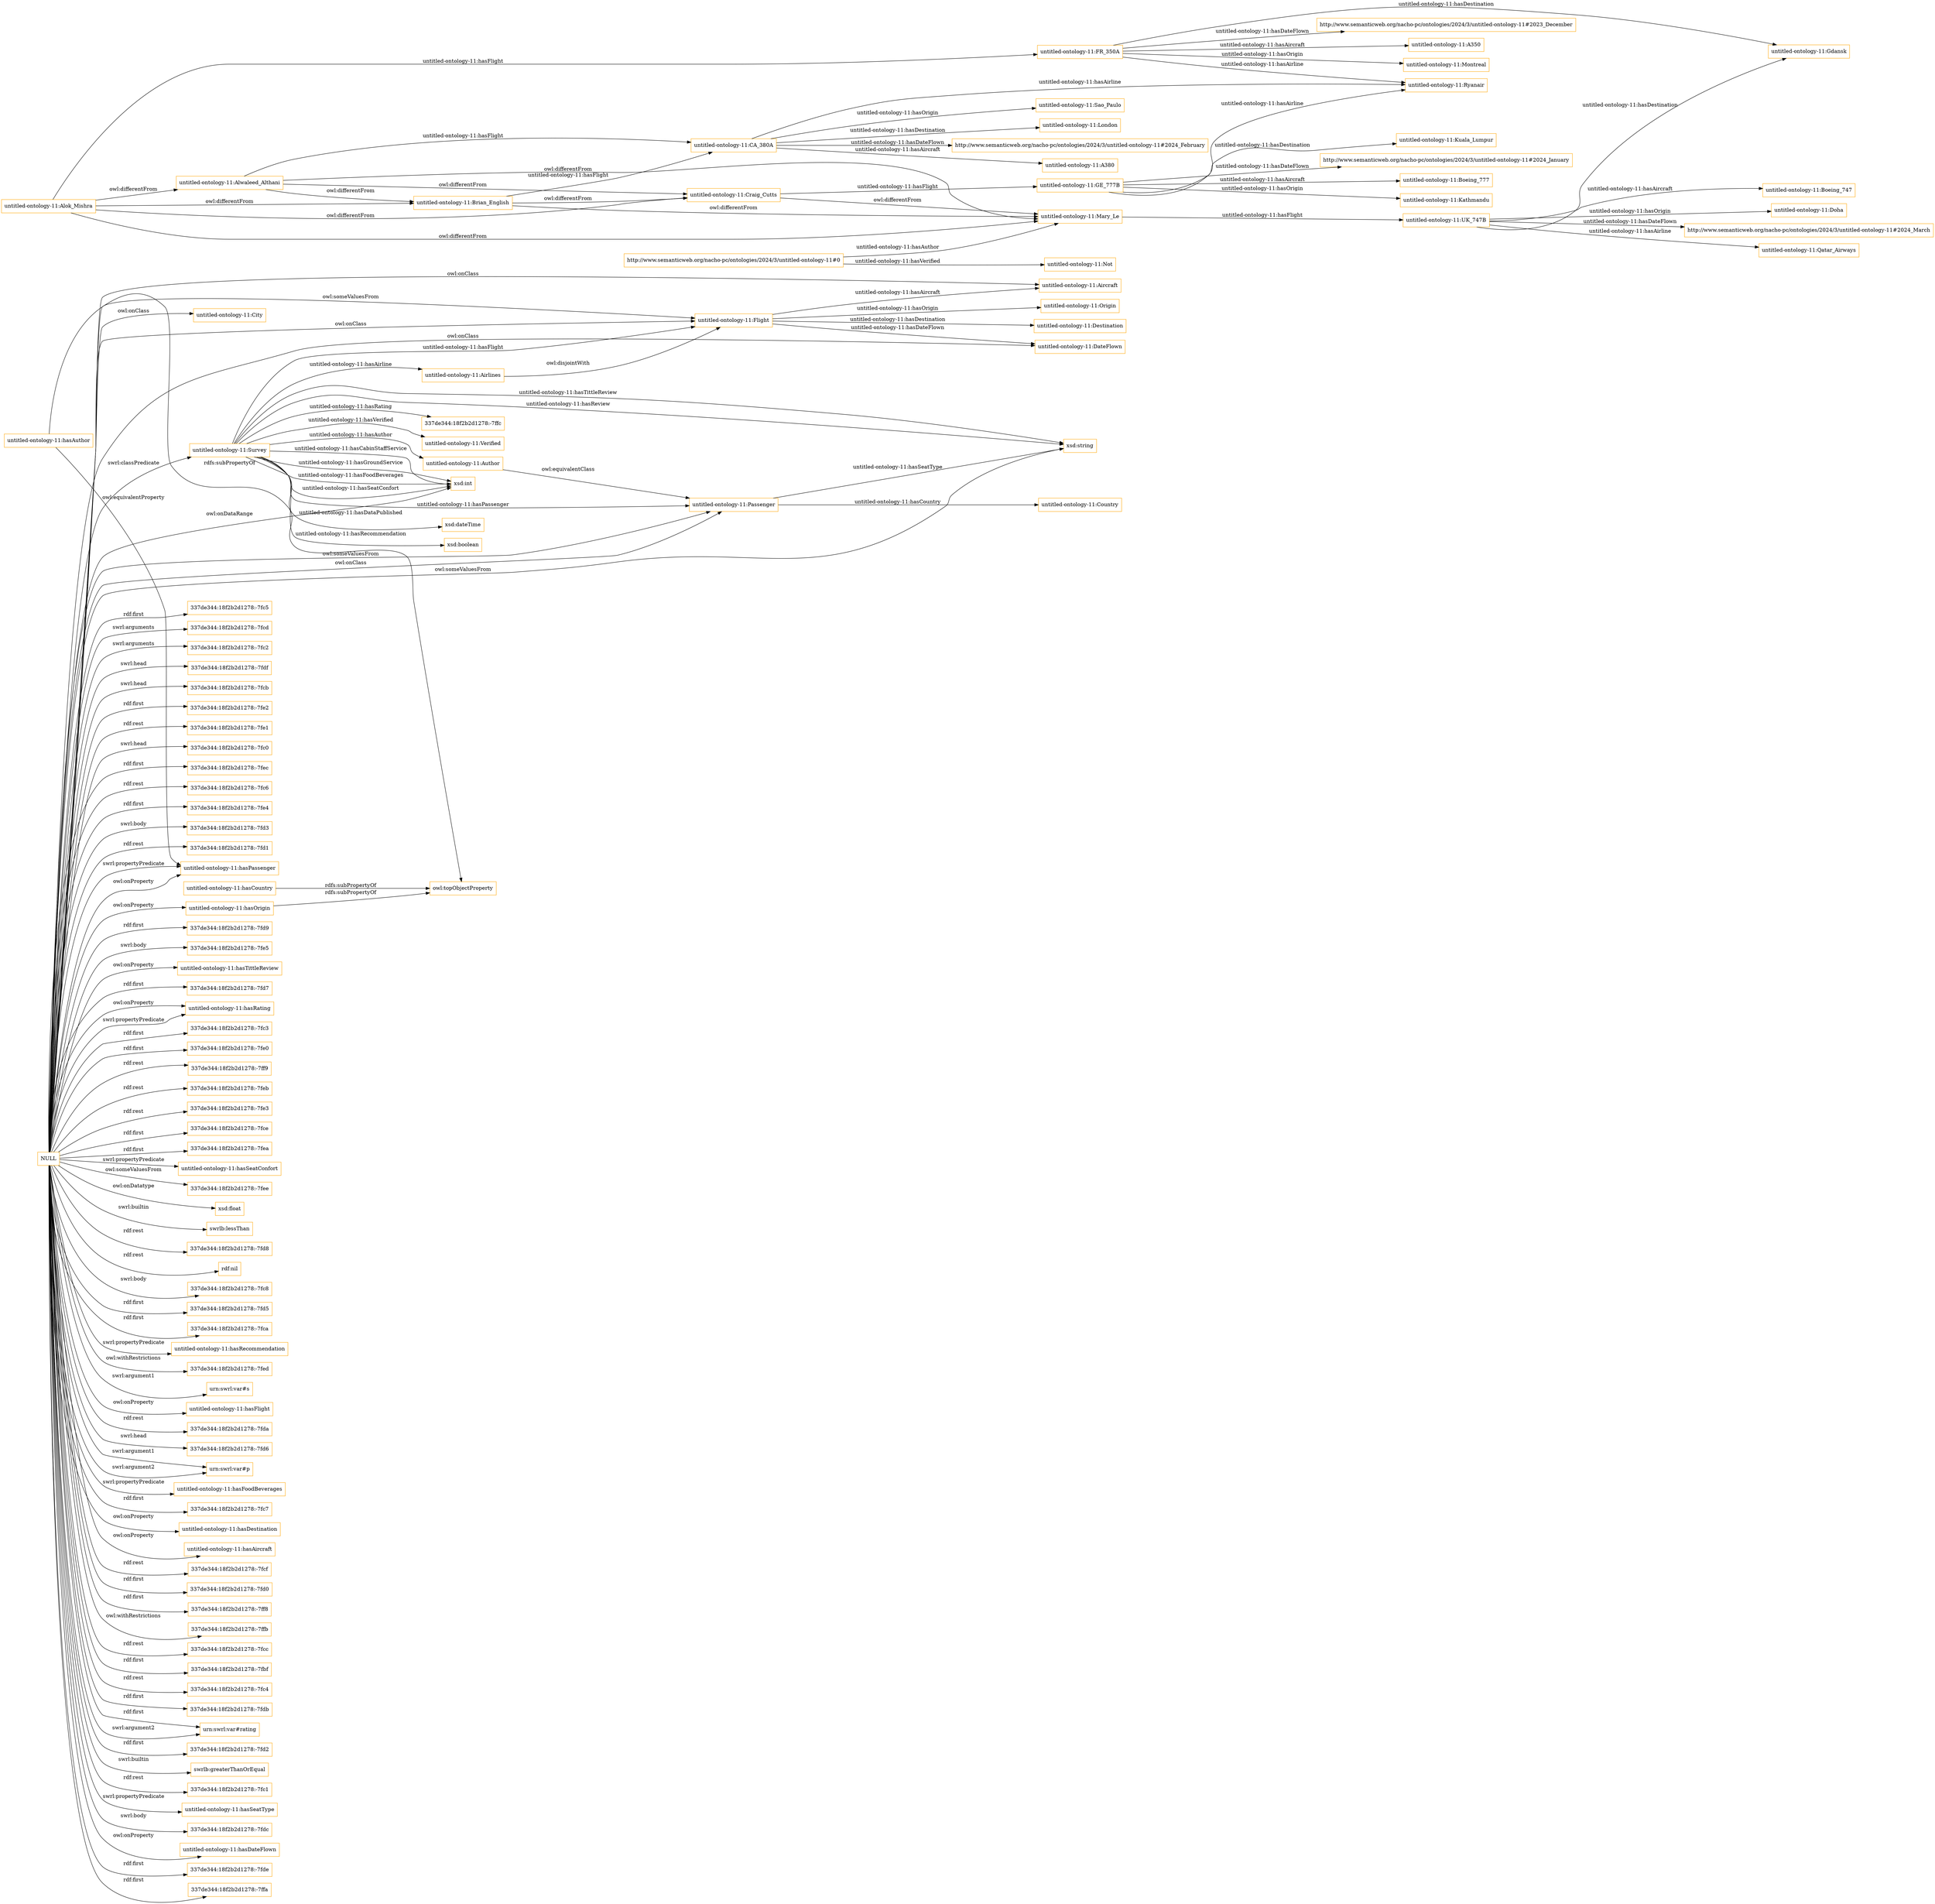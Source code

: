 digraph ar2dtool_diagram { 
rankdir=LR;
size="1501"
node [shape = rectangle, color="orange"]; "untitled-ontology-11:City" "untitled-ontology-11:Aircraft" "untitled-ontology-11:Flight" "untitled-ontology-11:DateFlown" "untitled-ontology-11:Author" "untitled-ontology-11:Destination" "untitled-ontology-11:Airlines" "untitled-ontology-11:Origin" "untitled-ontology-11:Survey" "untitled-ontology-11:Country" "untitled-ontology-11:Verified" "untitled-ontology-11:Passenger" ; /*classes style*/
	"NULL" -> "337de344:18f2b2d1278:-7fc5" [ label = "rdf:first" ];
	"NULL" -> "337de344:18f2b2d1278:-7fcd" [ label = "swrl:arguments" ];
	"NULL" -> "337de344:18f2b2d1278:-7fc2" [ label = "swrl:arguments" ];
	"NULL" -> "337de344:18f2b2d1278:-7fdf" [ label = "swrl:head" ];
	"NULL" -> "337de344:18f2b2d1278:-7fcb" [ label = "swrl:head" ];
	"NULL" -> "337de344:18f2b2d1278:-7fe2" [ label = "rdf:first" ];
	"NULL" -> "337de344:18f2b2d1278:-7fe1" [ label = "rdf:rest" ];
	"NULL" -> "untitled-ontology-11:DateFlown" [ label = "owl:onClass" ];
	"NULL" -> "337de344:18f2b2d1278:-7fc0" [ label = "swrl:head" ];
	"NULL" -> "337de344:18f2b2d1278:-7fec" [ label = "rdf:first" ];
	"NULL" -> "337de344:18f2b2d1278:-7fc6" [ label = "rdf:rest" ];
	"NULL" -> "337de344:18f2b2d1278:-7fe4" [ label = "rdf:first" ];
	"NULL" -> "337de344:18f2b2d1278:-7fd3" [ label = "swrl:body" ];
	"NULL" -> "untitled-ontology-11:hasPassenger" [ label = "owl:onProperty" ];
	"NULL" -> "337de344:18f2b2d1278:-7fe5" [ label = "swrl:body" ];
	"NULL" -> "untitled-ontology-11:hasTittleReview" [ label = "owl:onProperty" ];
	"NULL" -> "untitled-ontology-11:Passenger" [ label = "owl:someValuesFrom" ];
	"NULL" -> "337de344:18f2b2d1278:-7fd7" [ label = "rdf:first" ];
	"NULL" -> "untitled-ontology-11:hasRating" [ label = "owl:onProperty" ];
	"NULL" -> "337de344:18f2b2d1278:-7fc3" [ label = "rdf:first" ];
	"NULL" -> "337de344:18f2b2d1278:-7fe0" [ label = "rdf:first" ];
	"NULL" -> "337de344:18f2b2d1278:-7ff9" [ label = "rdf:rest" ];
	"NULL" -> "337de344:18f2b2d1278:-7feb" [ label = "rdf:rest" ];
	"NULL" -> "untitled-ontology-11:City" [ label = "owl:onClass" ];
	"NULL" -> "337de344:18f2b2d1278:-7fe3" [ label = "rdf:rest" ];
	"NULL" -> "337de344:18f2b2d1278:-7fce" [ label = "rdf:first" ];
	"NULL" -> "337de344:18f2b2d1278:-7fea" [ label = "rdf:first" ];
	"NULL" -> "untitled-ontology-11:hasSeatConfort" [ label = "swrl:propertyPredicate" ];
	"NULL" -> "337de344:18f2b2d1278:-7fee" [ label = "owl:someValuesFrom" ];
	"NULL" -> "xsd:float" [ label = "owl:onDatatype" ];
	"NULL" -> "swrlb:lessThan" [ label = "swrl:builtin" ];
	"NULL" -> "untitled-ontology-11:Passenger" [ label = "owl:onClass" ];
	"NULL" -> "untitled-ontology-11:Survey" [ label = "swrl:classPredicate" ];
	"NULL" -> "untitled-ontology-11:Flight" [ label = "owl:someValuesFrom" ];
	"NULL" -> "337de344:18f2b2d1278:-7fd8" [ label = "rdf:rest" ];
	"NULL" -> "rdf:nil" [ label = "rdf:rest" ];
	"NULL" -> "337de344:18f2b2d1278:-7fc8" [ label = "swrl:body" ];
	"NULL" -> "untitled-ontology-11:Flight" [ label = "owl:onClass" ];
	"NULL" -> "337de344:18f2b2d1278:-7fd5" [ label = "rdf:first" ];
	"NULL" -> "337de344:18f2b2d1278:-7fca" [ label = "rdf:first" ];
	"NULL" -> "untitled-ontology-11:hasRecommendation" [ label = "swrl:propertyPredicate" ];
	"NULL" -> "337de344:18f2b2d1278:-7fed" [ label = "owl:withRestrictions" ];
	"NULL" -> "urn:swrl:var#s" [ label = "swrl:argument1" ];
	"NULL" -> "untitled-ontology-11:hasFlight" [ label = "owl:onProperty" ];
	"NULL" -> "337de344:18f2b2d1278:-7fda" [ label = "rdf:rest" ];
	"NULL" -> "untitled-ontology-11:hasPassenger" [ label = "swrl:propertyPredicate" ];
	"NULL" -> "337de344:18f2b2d1278:-7fd6" [ label = "swrl:head" ];
	"NULL" -> "urn:swrl:var#p" [ label = "swrl:argument1" ];
	"NULL" -> "untitled-ontology-11:hasFoodBeverages" [ label = "swrl:propertyPredicate" ];
	"NULL" -> "337de344:18f2b2d1278:-7fc7" [ label = "rdf:first" ];
	"NULL" -> "untitled-ontology-11:hasDestination" [ label = "owl:onProperty" ];
	"NULL" -> "untitled-ontology-11:hasAircraft" [ label = "owl:onProperty" ];
	"NULL" -> "337de344:18f2b2d1278:-7fcf" [ label = "rdf:rest" ];
	"NULL" -> "337de344:18f2b2d1278:-7fd0" [ label = "rdf:first" ];
	"NULL" -> "337de344:18f2b2d1278:-7ff8" [ label = "rdf:first" ];
	"NULL" -> "337de344:18f2b2d1278:-7ffb" [ label = "owl:withRestrictions" ];
	"NULL" -> "untitled-ontology-11:hasRating" [ label = "swrl:propertyPredicate" ];
	"NULL" -> "337de344:18f2b2d1278:-7fcc" [ label = "rdf:rest" ];
	"NULL" -> "337de344:18f2b2d1278:-7fbf" [ label = "rdf:first" ];
	"NULL" -> "337de344:18f2b2d1278:-7fc4" [ label = "rdf:rest" ];
	"NULL" -> "337de344:18f2b2d1278:-7fdb" [ label = "rdf:first" ];
	"NULL" -> "urn:swrl:var#rating" [ label = "rdf:first" ];
	"NULL" -> "337de344:18f2b2d1278:-7fd2" [ label = "rdf:first" ];
	"NULL" -> "urn:swrl:var#p" [ label = "swrl:argument2" ];
	"NULL" -> "swrlb:greaterThanOrEqual" [ label = "swrl:builtin" ];
	"NULL" -> "337de344:18f2b2d1278:-7fc1" [ label = "rdf:rest" ];
	"NULL" -> "untitled-ontology-11:hasSeatType" [ label = "swrl:propertyPredicate" ];
	"NULL" -> "urn:swrl:var#rating" [ label = "swrl:argument2" ];
	"NULL" -> "untitled-ontology-11:hasOrigin" [ label = "owl:onProperty" ];
	"NULL" -> "xsd:int" [ label = "owl:onDataRange" ];
	"NULL" -> "337de344:18f2b2d1278:-7fdc" [ label = "swrl:body" ];
	"NULL" -> "untitled-ontology-11:hasDateFlown" [ label = "owl:onProperty" ];
	"NULL" -> "337de344:18f2b2d1278:-7fde" [ label = "rdf:first" ];
	"NULL" -> "337de344:18f2b2d1278:-7ffa" [ label = "rdf:first" ];
	"NULL" -> "untitled-ontology-11:Aircraft" [ label = "owl:onClass" ];
	"NULL" -> "337de344:18f2b2d1278:-7fd1" [ label = "rdf:rest" ];
	"NULL" -> "337de344:18f2b2d1278:-7fd9" [ label = "rdf:first" ];
	"NULL" -> "xsd:string" [ label = "owl:someValuesFrom" ];
	"untitled-ontology-11:Craig_Cutts" -> "untitled-ontology-11:GE_777B" [ label = "untitled-ontology-11:hasFlight" ];
	"untitled-ontology-11:Craig_Cutts" -> "untitled-ontology-11:Mary_Le" [ label = "owl:differentFrom" ];
	"untitled-ontology-11:hasAuthor" -> "owl:topObjectProperty" [ label = "rdfs:subPropertyOf" ];
	"untitled-ontology-11:hasAuthor" -> "untitled-ontology-11:hasPassenger" [ label = "owl:equivalentProperty" ];
	"untitled-ontology-11:hasOrigin" -> "owl:topObjectProperty" [ label = "rdfs:subPropertyOf" ];
	"untitled-ontology-11:FR_350A" -> "untitled-ontology-11:Montreal" [ label = "untitled-ontology-11:hasOrigin" ];
	"untitled-ontology-11:FR_350A" -> "untitled-ontology-11:Gdansk" [ label = "untitled-ontology-11:hasDestination" ];
	"untitled-ontology-11:FR_350A" -> "http://www.semanticweb.org/nacho-pc/ontologies/2024/3/untitled-ontology-11#2023_December" [ label = "untitled-ontology-11:hasDateFlown" ];
	"untitled-ontology-11:FR_350A" -> "untitled-ontology-11:Ryanair" [ label = "untitled-ontology-11:hasAirline" ];
	"untitled-ontology-11:FR_350A" -> "untitled-ontology-11:A350" [ label = "untitled-ontology-11:hasAircraft" ];
	"untitled-ontology-11:CA_380A" -> "untitled-ontology-11:Sao_Paulo" [ label = "untitled-ontology-11:hasOrigin" ];
	"untitled-ontology-11:CA_380A" -> "untitled-ontology-11:London" [ label = "untitled-ontology-11:hasDestination" ];
	"untitled-ontology-11:CA_380A" -> "http://www.semanticweb.org/nacho-pc/ontologies/2024/3/untitled-ontology-11#2024_February" [ label = "untitled-ontology-11:hasDateFlown" ];
	"untitled-ontology-11:CA_380A" -> "untitled-ontology-11:Ryanair" [ label = "untitled-ontology-11:hasAirline" ];
	"untitled-ontology-11:CA_380A" -> "untitled-ontology-11:A380" [ label = "untitled-ontology-11:hasAircraft" ];
	"untitled-ontology-11:Airlines" -> "untitled-ontology-11:Flight" [ label = "owl:disjointWith" ];
	"untitled-ontology-11:Alok_Mishra" -> "untitled-ontology-11:FR_350A" [ label = "untitled-ontology-11:hasFlight" ];
	"untitled-ontology-11:Alok_Mishra" -> "untitled-ontology-11:Mary_Le" [ label = "owl:differentFrom" ];
	"untitled-ontology-11:Alok_Mishra" -> "untitled-ontology-11:Craig_Cutts" [ label = "owl:differentFrom" ];
	"untitled-ontology-11:Alok_Mishra" -> "untitled-ontology-11:Brian_English" [ label = "owl:differentFrom" ];
	"untitled-ontology-11:Alok_Mishra" -> "untitled-ontology-11:Alwaleed_Althani" [ label = "owl:differentFrom" ];
	"untitled-ontology-11:Brian_English" -> "untitled-ontology-11:CA_380A" [ label = "untitled-ontology-11:hasFlight" ];
	"untitled-ontology-11:Brian_English" -> "untitled-ontology-11:Mary_Le" [ label = "owl:differentFrom" ];
	"untitled-ontology-11:Brian_English" -> "untitled-ontology-11:Craig_Cutts" [ label = "owl:differentFrom" ];
	"http://www.semanticweb.org/nacho-pc/ontologies/2024/3/untitled-ontology-11#0" -> "untitled-ontology-11:Not" [ label = "untitled-ontology-11:hasVerified" ];
	"http://www.semanticweb.org/nacho-pc/ontologies/2024/3/untitled-ontology-11#0" -> "untitled-ontology-11:Mary_Le" [ label = "untitled-ontology-11:hasAuthor" ];
	"untitled-ontology-11:hasCountry" -> "owl:topObjectProperty" [ label = "rdfs:subPropertyOf" ];
	"untitled-ontology-11:Alwaleed_Althani" -> "untitled-ontology-11:Brian_English" [ label = "owl:differentFrom" ];
	"untitled-ontology-11:Alwaleed_Althani" -> "untitled-ontology-11:Craig_Cutts" [ label = "owl:differentFrom" ];
	"untitled-ontology-11:Alwaleed_Althani" -> "untitled-ontology-11:CA_380A" [ label = "untitled-ontology-11:hasFlight" ];
	"untitled-ontology-11:Alwaleed_Althani" -> "untitled-ontology-11:Mary_Le" [ label = "owl:differentFrom" ];
	"untitled-ontology-11:GE_777B" -> "untitled-ontology-11:Kathmandu" [ label = "untitled-ontology-11:hasOrigin" ];
	"untitled-ontology-11:GE_777B" -> "untitled-ontology-11:Kuala_Lumpur" [ label = "untitled-ontology-11:hasDestination" ];
	"untitled-ontology-11:GE_777B" -> "http://www.semanticweb.org/nacho-pc/ontologies/2024/3/untitled-ontology-11#2024_January" [ label = "untitled-ontology-11:hasDateFlown" ];
	"untitled-ontology-11:GE_777B" -> "untitled-ontology-11:Ryanair" [ label = "untitled-ontology-11:hasAirline" ];
	"untitled-ontology-11:GE_777B" -> "untitled-ontology-11:Boeing_777" [ label = "untitled-ontology-11:hasAircraft" ];
	"untitled-ontology-11:UK_747B" -> "untitled-ontology-11:Doha" [ label = "untitled-ontology-11:hasOrigin" ];
	"untitled-ontology-11:UK_747B" -> "untitled-ontology-11:Gdansk" [ label = "untitled-ontology-11:hasDestination" ];
	"untitled-ontology-11:UK_747B" -> "http://www.semanticweb.org/nacho-pc/ontologies/2024/3/untitled-ontology-11#2024_March" [ label = "untitled-ontology-11:hasDateFlown" ];
	"untitled-ontology-11:UK_747B" -> "untitled-ontology-11:Qatar_Airways" [ label = "untitled-ontology-11:hasAirline" ];
	"untitled-ontology-11:UK_747B" -> "untitled-ontology-11:Boeing_747" [ label = "untitled-ontology-11:hasAircraft" ];
	"untitled-ontology-11:Mary_Le" -> "untitled-ontology-11:UK_747B" [ label = "untitled-ontology-11:hasFlight" ];
	"untitled-ontology-11:Author" -> "untitled-ontology-11:Passenger" [ label = "owl:equivalentClass" ];
	"untitled-ontology-11:Survey" -> "xsd:string" [ label = "untitled-ontology-11:hasReview" ];
	"untitled-ontology-11:Flight" -> "untitled-ontology-11:Destination" [ label = "untitled-ontology-11:hasDestination" ];
	"untitled-ontology-11:Survey" -> "xsd:string" [ label = "untitled-ontology-11:hasTittleReview" ];
	"untitled-ontology-11:Survey" -> "xsd:int" [ label = "untitled-ontology-11:hasFoodBeverages" ];
	"untitled-ontology-11:Flight" -> "untitled-ontology-11:Aircraft" [ label = "untitled-ontology-11:hasAircraft" ];
	"untitled-ontology-11:Passenger" -> "untitled-ontology-11:Country" [ label = "untitled-ontology-11:hasCountry" ];
	"untitled-ontology-11:Survey" -> "xsd:dateTime" [ label = "untitled-ontology-11:hasDataPublished" ];
	"untitled-ontology-11:Survey" -> "xsd:boolean" [ label = "untitled-ontology-11:hasRecommendation" ];
	"untitled-ontology-11:Survey" -> "337de344:18f2b2d1278:-7ffc" [ label = "untitled-ontology-11:hasRating" ];
	"untitled-ontology-11:Survey" -> "untitled-ontology-11:Passenger" [ label = "untitled-ontology-11:hasPassenger" ];
	"untitled-ontology-11:Survey" -> "xsd:int" [ label = "untitled-ontology-11:hasSeatConfort" ];
	"untitled-ontology-11:Passenger" -> "xsd:string" [ label = "untitled-ontology-11:hasSeatType" ];
	"untitled-ontology-11:Survey" -> "untitled-ontology-11:Author" [ label = "untitled-ontology-11:hasAuthor" ];
	"untitled-ontology-11:Survey" -> "xsd:int" [ label = "untitled-ontology-11:hasCabinStaffService" ];
	"untitled-ontology-11:Survey" -> "xsd:int" [ label = "untitled-ontology-11:hasGroundService" ];
	"untitled-ontology-11:Survey" -> "untitled-ontology-11:Verified" [ label = "untitled-ontology-11:hasVerified" ];
	"untitled-ontology-11:Survey" -> "untitled-ontology-11:Airlines" [ label = "untitled-ontology-11:hasAirline" ];
	"untitled-ontology-11:Flight" -> "untitled-ontology-11:Origin" [ label = "untitled-ontology-11:hasOrigin" ];
	"untitled-ontology-11:Flight" -> "untitled-ontology-11:DateFlown" [ label = "untitled-ontology-11:hasDateFlown" ];
	"untitled-ontology-11:Survey" -> "untitled-ontology-11:Flight" [ label = "untitled-ontology-11:hasFlight" ];

}
